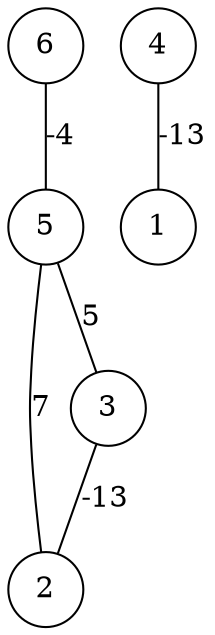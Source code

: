 graph { 
	 fontname="Helvetica,Arial,sans-serif" 
	 node [shape = circle]; 
	 6 -- 5 [label = "-4"];
	 5 -- 2 [label = "7"];
	 5 -- 3 [label = "5"];
	 4 -- 1 [label = "-13"];
	 3 -- 2 [label = "-13"];
	 1;
	 2;
	 3;
	 4;
	 5;
	 6;
}
